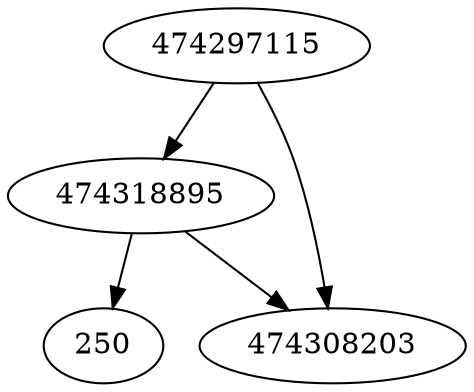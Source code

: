 strict digraph  {
250;
474297115;
474318895;
474308203;
474297115 -> 474318895;
474297115 -> 474308203;
474318895 -> 474308203;
474318895 -> 250;
}
